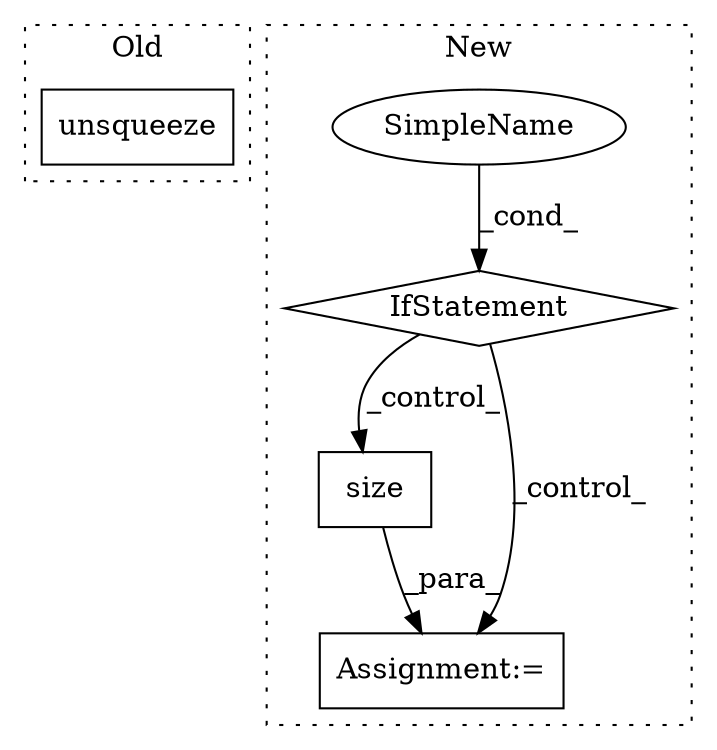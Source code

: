 digraph G {
subgraph cluster0 {
1 [label="unsqueeze" a="32" s="4415,4426" l="10,1" shape="box"];
label = "Old";
style="dotted";
}
subgraph cluster1 {
2 [label="size" a="32" s="4335" l="6" shape="box"];
3 [label="IfStatement" a="25" s="4289,4308" l="4,2" shape="diamond"];
4 [label="SimpleName" a="42" s="" l="" shape="ellipse"];
5 [label="Assignment:=" a="7" s="4326" l="1" shape="box"];
label = "New";
style="dotted";
}
2 -> 5 [label="_para_"];
3 -> 2 [label="_control_"];
3 -> 5 [label="_control_"];
4 -> 3 [label="_cond_"];
}